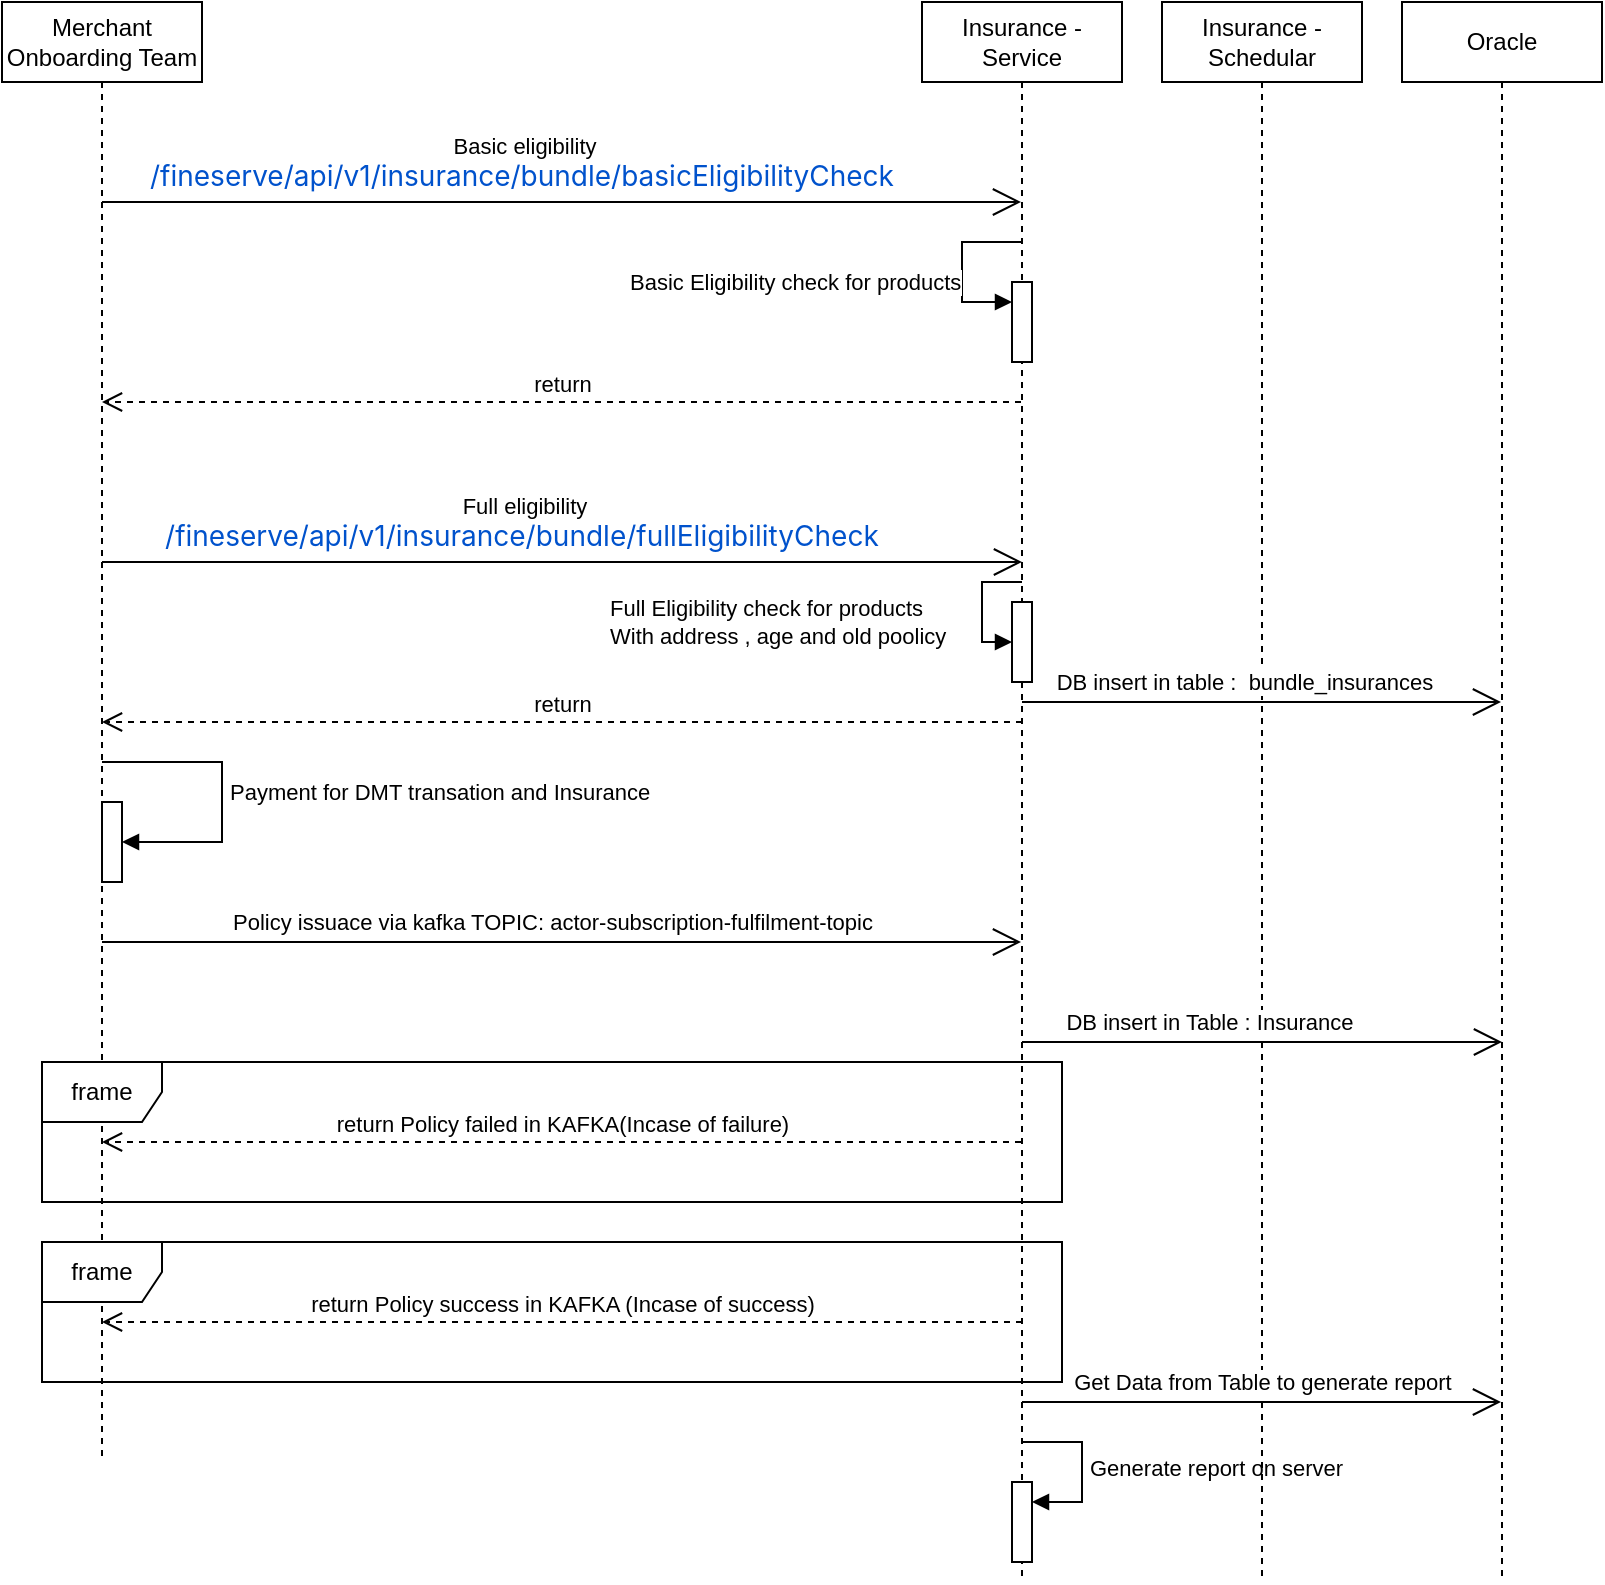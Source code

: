<mxfile version="21.3.8" type="github">
  <diagram name="Page-1" id="yWtgO1glUAgRH91HCU5n">
    <mxGraphModel dx="1194" dy="648" grid="1" gridSize="10" guides="1" tooltips="1" connect="1" arrows="1" fold="1" page="1" pageScale="1" pageWidth="850" pageHeight="1100" math="0" shadow="0">
      <root>
        <mxCell id="0" />
        <mxCell id="1" parent="0" />
        <mxCell id="hWbqOJEptFSF6oSlvdW3-1" value="Merchant Onboarding Team" style="shape=umlLifeline;perimeter=lifelinePerimeter;whiteSpace=wrap;html=1;container=1;dropTarget=0;collapsible=0;recursiveResize=0;outlineConnect=0;portConstraint=eastwest;newEdgeStyle={&quot;edgeStyle&quot;:&quot;elbowEdgeStyle&quot;,&quot;elbow&quot;:&quot;vertical&quot;,&quot;curved&quot;:0,&quot;rounded&quot;:0};" parent="1" vertex="1">
          <mxGeometry x="40" y="140" width="100" height="730" as="geometry" />
        </mxCell>
        <mxCell id="hWbqOJEptFSF6oSlvdW3-20" value="" style="html=1;points=[];perimeter=orthogonalPerimeter;outlineConnect=0;targetShapes=umlLifeline;portConstraint=eastwest;newEdgeStyle={&quot;edgeStyle&quot;:&quot;elbowEdgeStyle&quot;,&quot;elbow&quot;:&quot;vertical&quot;,&quot;curved&quot;:0,&quot;rounded&quot;:0};" parent="hWbqOJEptFSF6oSlvdW3-1" vertex="1">
          <mxGeometry x="50" y="400" width="10" height="40" as="geometry" />
        </mxCell>
        <mxCell id="hWbqOJEptFSF6oSlvdW3-21" value="Payment for DMT transation and Insurance" style="html=1;align=left;spacingLeft=2;endArrow=block;rounded=0;edgeStyle=orthogonalEdgeStyle;curved=0;rounded=0;" parent="hWbqOJEptFSF6oSlvdW3-1" source="hWbqOJEptFSF6oSlvdW3-1" target="hWbqOJEptFSF6oSlvdW3-20" edge="1">
          <mxGeometry relative="1" as="geometry">
            <mxPoint x="55" y="380" as="sourcePoint" />
            <Array as="points">
              <mxPoint x="110" y="380" />
              <mxPoint x="110" y="420" />
            </Array>
          </mxGeometry>
        </mxCell>
        <mxCell id="hWbqOJEptFSF6oSlvdW3-2" value="Insurance - Service" style="shape=umlLifeline;perimeter=lifelinePerimeter;whiteSpace=wrap;html=1;container=1;dropTarget=0;collapsible=0;recursiveResize=0;outlineConnect=0;portConstraint=eastwest;newEdgeStyle={&quot;edgeStyle&quot;:&quot;elbowEdgeStyle&quot;,&quot;elbow&quot;:&quot;vertical&quot;,&quot;curved&quot;:0,&quot;rounded&quot;:0};" parent="1" vertex="1">
          <mxGeometry x="500" y="140" width="100" height="790" as="geometry" />
        </mxCell>
        <mxCell id="hWbqOJEptFSF6oSlvdW3-7" value="" style="html=1;points=[];perimeter=orthogonalPerimeter;outlineConnect=0;targetShapes=umlLifeline;portConstraint=eastwest;newEdgeStyle={&quot;edgeStyle&quot;:&quot;elbowEdgeStyle&quot;,&quot;elbow&quot;:&quot;vertical&quot;,&quot;curved&quot;:0,&quot;rounded&quot;:0};" parent="hWbqOJEptFSF6oSlvdW3-2" vertex="1">
          <mxGeometry x="45" y="140" width="10" height="40" as="geometry" />
        </mxCell>
        <mxCell id="hWbqOJEptFSF6oSlvdW3-8" value="Basic Eligibility check for products" style="html=1;align=left;spacingLeft=2;endArrow=block;rounded=0;edgeStyle=orthogonalEdgeStyle;curved=0;rounded=0;" parent="hWbqOJEptFSF6oSlvdW3-2" target="hWbqOJEptFSF6oSlvdW3-7" edge="1">
          <mxGeometry x="0.176" y="-170" relative="1" as="geometry">
            <mxPoint x="50" y="120" as="sourcePoint" />
            <Array as="points">
              <mxPoint x="20" y="120" />
              <mxPoint x="20" y="150" />
            </Array>
            <mxPoint as="offset" />
          </mxGeometry>
        </mxCell>
        <mxCell id="hWbqOJEptFSF6oSlvdW3-10" value="" style="html=1;points=[];perimeter=orthogonalPerimeter;outlineConnect=0;targetShapes=umlLifeline;portConstraint=eastwest;newEdgeStyle={&quot;edgeStyle&quot;:&quot;elbowEdgeStyle&quot;,&quot;elbow&quot;:&quot;vertical&quot;,&quot;curved&quot;:0,&quot;rounded&quot;:0};" parent="hWbqOJEptFSF6oSlvdW3-2" vertex="1">
          <mxGeometry x="45" y="300" width="10" height="40" as="geometry" />
        </mxCell>
        <mxCell id="hWbqOJEptFSF6oSlvdW3-30" value="" style="html=1;points=[];perimeter=orthogonalPerimeter;outlineConnect=0;targetShapes=umlLifeline;portConstraint=eastwest;newEdgeStyle={&quot;edgeStyle&quot;:&quot;elbowEdgeStyle&quot;,&quot;elbow&quot;:&quot;vertical&quot;,&quot;curved&quot;:0,&quot;rounded&quot;:0};" parent="hWbqOJEptFSF6oSlvdW3-2" vertex="1">
          <mxGeometry x="45" y="740" width="10" height="40" as="geometry" />
        </mxCell>
        <mxCell id="hWbqOJEptFSF6oSlvdW3-31" value="Generate report on server" style="html=1;align=left;spacingLeft=2;endArrow=block;rounded=0;edgeStyle=orthogonalEdgeStyle;curved=0;rounded=0;" parent="hWbqOJEptFSF6oSlvdW3-2" target="hWbqOJEptFSF6oSlvdW3-30" edge="1">
          <mxGeometry x="0.012" relative="1" as="geometry">
            <mxPoint x="50" y="720" as="sourcePoint" />
            <Array as="points">
              <mxPoint x="80" y="750" />
            </Array>
            <mxPoint as="offset" />
          </mxGeometry>
        </mxCell>
        <mxCell id="hWbqOJEptFSF6oSlvdW3-3" value="Insurance - Schedular" style="shape=umlLifeline;perimeter=lifelinePerimeter;whiteSpace=wrap;html=1;container=1;dropTarget=0;collapsible=0;recursiveResize=0;outlineConnect=0;portConstraint=eastwest;newEdgeStyle={&quot;edgeStyle&quot;:&quot;elbowEdgeStyle&quot;,&quot;elbow&quot;:&quot;vertical&quot;,&quot;curved&quot;:0,&quot;rounded&quot;:0};" parent="1" vertex="1">
          <mxGeometry x="620" y="140" width="100" height="790" as="geometry" />
        </mxCell>
        <mxCell id="hWbqOJEptFSF6oSlvdW3-4" value="Oracle" style="shape=umlLifeline;perimeter=lifelinePerimeter;whiteSpace=wrap;html=1;container=1;dropTarget=0;collapsible=0;recursiveResize=0;outlineConnect=0;portConstraint=eastwest;newEdgeStyle={&quot;edgeStyle&quot;:&quot;elbowEdgeStyle&quot;,&quot;elbow&quot;:&quot;vertical&quot;,&quot;curved&quot;:0,&quot;rounded&quot;:0};" parent="1" vertex="1">
          <mxGeometry x="740" y="140" width="100" height="790" as="geometry" />
        </mxCell>
        <mxCell id="hWbqOJEptFSF6oSlvdW3-5" value="" style="endArrow=open;endFill=1;endSize=12;html=1;rounded=0;" parent="1" source="hWbqOJEptFSF6oSlvdW3-1" target="hWbqOJEptFSF6oSlvdW3-2" edge="1">
          <mxGeometry width="160" relative="1" as="geometry">
            <mxPoint x="340" y="340" as="sourcePoint" />
            <mxPoint x="500" y="340" as="targetPoint" />
            <Array as="points">
              <mxPoint x="250" y="240" />
            </Array>
          </mxGeometry>
        </mxCell>
        <mxCell id="hWbqOJEptFSF6oSlvdW3-6" value="Basic eligibility&lt;br&gt;&lt;a style=&quot;color: rgb(0, 82, 204); text-decoration: var(--aui-link-decoration); font-family: -apple-system, &amp;quot;system-ui&amp;quot;, &amp;quot;Segoe UI&amp;quot;, Roboto, Oxygen, Ubuntu, &amp;quot;Fira Sans&amp;quot;, &amp;quot;Droid Sans&amp;quot;, &amp;quot;Helvetica Neue&amp;quot;, sans-serif; font-size: 14px; text-align: left;&quot; rel=&quot;nofollow&quot; class=&quot;external-link&quot; href=&quot;https://apbuat.airtelbank.com/fineserve/api/v1/insurance/bundle/basicEligibilityCheck&quot;&gt;/fineserve/api/v1/insurance/bundle/basicEligibilityCheck&lt;/a&gt;&amp;nbsp;" style="edgeLabel;html=1;align=center;verticalAlign=middle;resizable=0;points=[];" parent="hWbqOJEptFSF6oSlvdW3-5" vertex="1" connectable="0">
          <mxGeometry x="-0.182" y="1" relative="1" as="geometry">
            <mxPoint x="23" y="-19" as="offset" />
          </mxGeometry>
        </mxCell>
        <mxCell id="hWbqOJEptFSF6oSlvdW3-9" value="return" style="html=1;verticalAlign=bottom;endArrow=open;dashed=1;endSize=8;edgeStyle=elbowEdgeStyle;elbow=vertical;curved=0;rounded=0;" parent="1" source="hWbqOJEptFSF6oSlvdW3-2" target="hWbqOJEptFSF6oSlvdW3-1" edge="1">
          <mxGeometry relative="1" as="geometry">
            <mxPoint x="460" y="340" as="sourcePoint" />
            <mxPoint x="380" y="340" as="targetPoint" />
            <Array as="points">
              <mxPoint x="340" y="340" />
            </Array>
          </mxGeometry>
        </mxCell>
        <mxCell id="hWbqOJEptFSF6oSlvdW3-11" value="Full Eligibility check for products&lt;br&gt;With address , age and old poolicy" style="html=1;align=left;spacingLeft=2;endArrow=block;rounded=0;edgeStyle=orthogonalEdgeStyle;curved=0;rounded=0;" parent="1" target="hWbqOJEptFSF6oSlvdW3-10" edge="1">
          <mxGeometry x="0.231" y="-190" relative="1" as="geometry">
            <mxPoint x="550" y="430" as="sourcePoint" />
            <Array as="points">
              <mxPoint x="530" y="430" />
              <mxPoint x="530" y="460" />
            </Array>
            <mxPoint as="offset" />
          </mxGeometry>
        </mxCell>
        <mxCell id="hWbqOJEptFSF6oSlvdW3-12" value="" style="endArrow=open;endFill=1;endSize=12;html=1;rounded=0;" parent="1" edge="1">
          <mxGeometry width="160" relative="1" as="geometry">
            <mxPoint x="90" y="420" as="sourcePoint" />
            <mxPoint x="550" y="420" as="targetPoint" />
            <Array as="points">
              <mxPoint x="250" y="420" />
            </Array>
          </mxGeometry>
        </mxCell>
        <mxCell id="hWbqOJEptFSF6oSlvdW3-13" value="Full eligibility&lt;br&gt;&lt;a href=&quot;https://apbuat.airtelbank.com/fineserve/api/v1/insurance/bundle/basicEligibilityCheck&quot; class=&quot;external-link&quot; rel=&quot;nofollow&quot; style=&quot;color: rgb(0, 82, 204); text-decoration: var(--aui-link-decoration); font-family: -apple-system, &amp;quot;system-ui&amp;quot;, &amp;quot;Segoe UI&amp;quot;, Roboto, Oxygen, Ubuntu, &amp;quot;Fira Sans&amp;quot;, &amp;quot;Droid Sans&amp;quot;, &amp;quot;Helvetica Neue&amp;quot;, sans-serif; font-size: 14px; text-align: left;&quot;&gt;/fineserve/api/v1/insurance/bundle/fullEligibilityCheck&lt;/a&gt;&amp;nbsp;" style="edgeLabel;html=1;align=center;verticalAlign=middle;resizable=0;points=[];" parent="hWbqOJEptFSF6oSlvdW3-12" vertex="1" connectable="0">
          <mxGeometry x="-0.182" y="1" relative="1" as="geometry">
            <mxPoint x="23" y="-19" as="offset" />
          </mxGeometry>
        </mxCell>
        <mxCell id="hWbqOJEptFSF6oSlvdW3-14" value="return" style="html=1;verticalAlign=bottom;endArrow=open;dashed=1;endSize=8;edgeStyle=elbowEdgeStyle;elbow=vertical;curved=0;rounded=0;" parent="1" edge="1">
          <mxGeometry relative="1" as="geometry">
            <mxPoint x="550" y="500" as="sourcePoint" />
            <mxPoint x="90" y="500" as="targetPoint" />
          </mxGeometry>
        </mxCell>
        <mxCell id="hWbqOJEptFSF6oSlvdW3-15" value="" style="endArrow=open;endFill=1;endSize=12;html=1;rounded=0;" parent="1" source="hWbqOJEptFSF6oSlvdW3-2" target="hWbqOJEptFSF6oSlvdW3-4" edge="1">
          <mxGeometry width="160" relative="1" as="geometry">
            <mxPoint x="340" y="340" as="sourcePoint" />
            <mxPoint x="500" y="340" as="targetPoint" />
            <Array as="points">
              <mxPoint x="680" y="490" />
            </Array>
          </mxGeometry>
        </mxCell>
        <mxCell id="hWbqOJEptFSF6oSlvdW3-16" value="DB insert in table :&amp;nbsp;&amp;nbsp;bundle_insurances" style="edgeLabel;html=1;align=center;verticalAlign=middle;resizable=0;points=[];" parent="hWbqOJEptFSF6oSlvdW3-15" vertex="1" connectable="0">
          <mxGeometry x="-0.212" y="3" relative="1" as="geometry">
            <mxPoint x="16" y="-7" as="offset" />
          </mxGeometry>
        </mxCell>
        <mxCell id="hWbqOJEptFSF6oSlvdW3-17" value="" style="endArrow=open;endFill=1;endSize=12;html=1;rounded=0;" parent="1" source="hWbqOJEptFSF6oSlvdW3-1" target="hWbqOJEptFSF6oSlvdW3-2" edge="1">
          <mxGeometry width="160" relative="1" as="geometry">
            <mxPoint x="340" y="380" as="sourcePoint" />
            <mxPoint x="500" y="380" as="targetPoint" />
            <Array as="points">
              <mxPoint x="310" y="610" />
            </Array>
          </mxGeometry>
        </mxCell>
        <mxCell id="hWbqOJEptFSF6oSlvdW3-18" value="Policy issuace via kafka TOPIC:&amp;nbsp;actor-subscription-fulfilment-topic" style="edgeLabel;html=1;align=center;verticalAlign=middle;resizable=0;points=[];" parent="hWbqOJEptFSF6oSlvdW3-17" vertex="1" connectable="0">
          <mxGeometry x="-0.098" y="3" relative="1" as="geometry">
            <mxPoint x="18" y="-7" as="offset" />
          </mxGeometry>
        </mxCell>
        <mxCell id="hWbqOJEptFSF6oSlvdW3-22" value="" style="endArrow=open;endFill=1;endSize=12;html=1;rounded=0;" parent="1" edge="1">
          <mxGeometry width="160" relative="1" as="geometry">
            <mxPoint x="550" y="660" as="sourcePoint" />
            <mxPoint x="790" y="660" as="targetPoint" />
            <Array as="points">
              <mxPoint x="680" y="660" />
            </Array>
          </mxGeometry>
        </mxCell>
        <mxCell id="hWbqOJEptFSF6oSlvdW3-23" value="DB insert in Table : Insurance&amp;nbsp;" style="edgeLabel;html=1;align=center;verticalAlign=middle;resizable=0;points=[];" parent="hWbqOJEptFSF6oSlvdW3-22" vertex="1" connectable="0">
          <mxGeometry x="-0.212" y="3" relative="1" as="geometry">
            <mxPoint y="-7" as="offset" />
          </mxGeometry>
        </mxCell>
        <mxCell id="hWbqOJEptFSF6oSlvdW3-24" value="frame" style="shape=umlFrame;whiteSpace=wrap;html=1;pointerEvents=0;" parent="1" vertex="1">
          <mxGeometry x="60" y="670" width="510" height="70" as="geometry" />
        </mxCell>
        <mxCell id="hWbqOJEptFSF6oSlvdW3-25" value="frame" style="shape=umlFrame;whiteSpace=wrap;html=1;pointerEvents=0;" parent="1" vertex="1">
          <mxGeometry x="60" y="760" width="510" height="70" as="geometry" />
        </mxCell>
        <mxCell id="hWbqOJEptFSF6oSlvdW3-26" value="return Policy failed in KAFKA(Incase of failure)" style="html=1;verticalAlign=bottom;endArrow=open;dashed=1;endSize=8;edgeStyle=elbowEdgeStyle;elbow=vertical;curved=0;rounded=0;" parent="1" source="hWbqOJEptFSF6oSlvdW3-2" target="hWbqOJEptFSF6oSlvdW3-1" edge="1">
          <mxGeometry relative="1" as="geometry">
            <mxPoint x="460" y="640" as="sourcePoint" />
            <mxPoint x="380" y="640" as="targetPoint" />
            <Array as="points">
              <mxPoint x="330" y="710" />
            </Array>
            <mxPoint as="offset" />
          </mxGeometry>
        </mxCell>
        <mxCell id="hWbqOJEptFSF6oSlvdW3-27" value="return Policy success in KAFKA (Incase of success)" style="html=1;verticalAlign=bottom;endArrow=open;dashed=1;endSize=8;edgeStyle=elbowEdgeStyle;elbow=horizontal;curved=0;rounded=0;" parent="1" edge="1">
          <mxGeometry relative="1" as="geometry">
            <mxPoint x="550" y="800" as="sourcePoint" />
            <mxPoint x="90" y="800" as="targetPoint" />
            <Array as="points">
              <mxPoint x="330" y="800" />
            </Array>
            <mxPoint as="offset" />
          </mxGeometry>
        </mxCell>
        <mxCell id="hWbqOJEptFSF6oSlvdW3-28" value="" style="endArrow=open;endFill=1;endSize=12;html=1;rounded=0;" parent="1" source="hWbqOJEptFSF6oSlvdW3-2" target="hWbqOJEptFSF6oSlvdW3-4" edge="1">
          <mxGeometry width="160" relative="1" as="geometry">
            <mxPoint x="340" y="640" as="sourcePoint" />
            <mxPoint x="500" y="640" as="targetPoint" />
            <Array as="points">
              <mxPoint x="670" y="840" />
            </Array>
          </mxGeometry>
        </mxCell>
        <mxCell id="hWbqOJEptFSF6oSlvdW3-29" value="Get Data from Table to generate report" style="edgeLabel;html=1;align=center;verticalAlign=middle;resizable=0;points=[];" parent="hWbqOJEptFSF6oSlvdW3-28" vertex="1" connectable="0">
          <mxGeometry x="-0.138" y="3" relative="1" as="geometry">
            <mxPoint x="17" y="-7" as="offset" />
          </mxGeometry>
        </mxCell>
      </root>
    </mxGraphModel>
  </diagram>
</mxfile>

